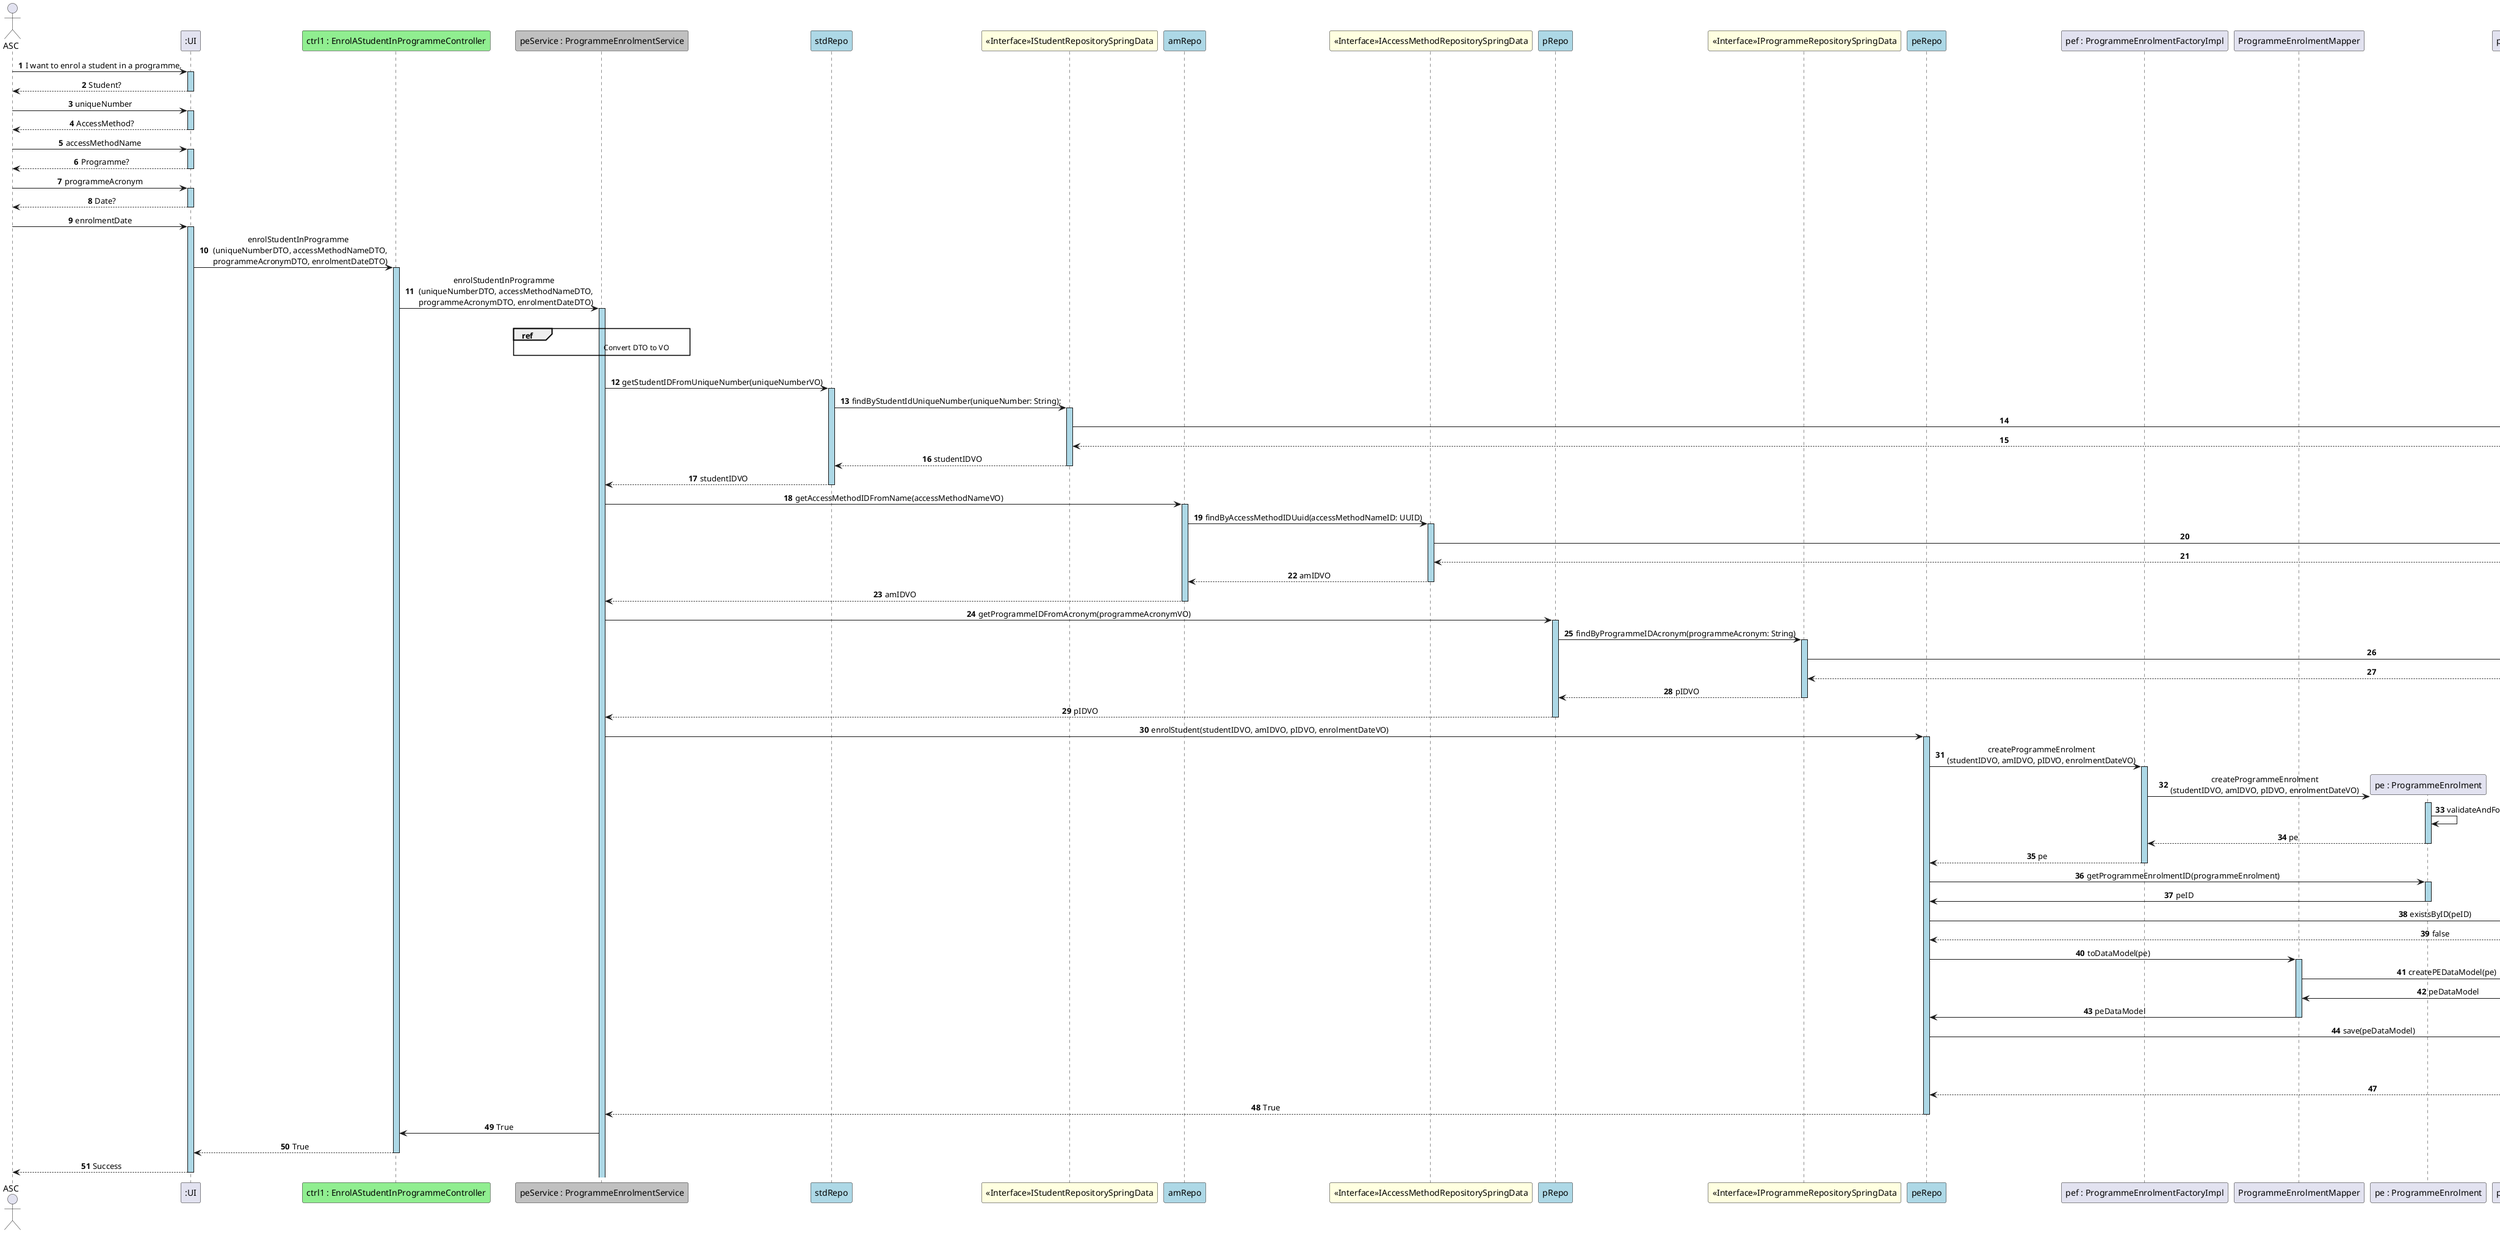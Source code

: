 @startuml
skinparam sequenceMessageAlign center
skinparam sequenceLifeLineBackgroundColor lightblue
autonumber
actor ASC
participant ":UI" as UI
participant "ctrl1 : EnrolAStudentInProgrammeController" as CTRL #lightgreen
participant "peService : ProgrammeEnrolmentService" as PEService #silver
participant "stdRepo" as StudentRepo #lightblue
participant "<<Interface>>IStudentRepositorySpringData" as IStudentRepoSpringData #lightyellow
participant "amRepo" as AccessMethodRepo #lightblue
participant "<<Interface>>IAccessMethodRepositorySpringData" as IAMRepoSpringData #lightyellow
participant "pRepo" as ProgrammeRepo #lightblue
participant "<<Interface>>IProgrammeRepositorySpringData" as IProgrammeRepoSpringData #lightyellow
participant "peRepo" as ProgrammeEnrolmentRepo #lightblue
participant "pef : ProgrammeEnrolmentFactoryImpl" as PEFactory
participant "ProgrammeEnrolmentMapper" as PEMapper
participant "pe : ProgrammeEnrolment" as ProgrammeEnrolment
participant "peDataModel : ProgrammeEnrolmentDataModel" as PEDataModel
participant "<<Interface>>IProgrammeEnrolmentRepositorySpringData" as IPERepoSpringData #lightyellow


ASC -> UI : I want to enrol a student in a programme.
activate UI
UI --> ASC : Student?
deactivate UI
ASC -> UI : uniqueNumber
activate UI
UI --> ASC : AccessMethod?
deactivate UI
ASC -> UI : accessMethodName
activate UI
UI --> ASC : Programme?
deactivate UI
ASC -> UI : programmeAcronym
activate UI
UI --> ASC : Date?
deactivate UI
ASC -> UI : enrolmentDate
activate UI
UI -> CTRL : enrolStudentInProgramme \n (uniqueNumberDTO, accessMethodNameDTO,\n programmeAcronymDTO, enrolmentDateDTO)
activate CTRL
CTRL -> PEService : enrolStudentInProgramme \n (uniqueNumberDTO, accessMethodNameDTO,\n programmeAcronymDTO, enrolmentDateDTO)
activate PEService
|||
ref over PEService
    \t \t \t \t \t Convert DTO to VO \t
end ref
|||

PEService -> StudentRepo : getStudentIDFromUniqueNumber(uniqueNumberVO)
activate StudentRepo
StudentRepo -> IStudentRepoSpringData : findByStudentIdUniqueNumber(uniqueNumber: String);
activate IStudentRepoSpringData
IStudentRepoSpringData -> :
IStudentRepoSpringData <-- :
StudentRepo <-- IStudentRepoSpringData : studentIDVO
deactivate IStudentRepoSpringData
StudentRepo --> PEService : studentIDVO
deactivate StudentRepo

PEService -> AccessMethodRepo : getAccessMethodIDFromName(accessMethodNameVO)
activate AccessMethodRepo
AccessMethodRepo -> IAMRepoSpringData : findByAccessMethodIDUuid(accessMethodNameID: UUID)
activate IAMRepoSpringData
IAMRepoSpringData -> :
IAMRepoSpringData <-- :
AccessMethodRepo <-- IAMRepoSpringData : amIDVO
deactivate IAMRepoSpringData
AccessMethodRepo --> PEService : amIDVO
deactivate AccessMethodRepo



PEService -> ProgrammeRepo : getProgrammeIDFromAcronym(programmeAcronymVO)
activate ProgrammeRepo
ProgrammeRepo -> IProgrammeRepoSpringData : findByProgrammeIDAcronym(programmeAcronym: String)
activate IProgrammeRepoSpringData
IProgrammeRepoSpringData -> :
IProgrammeRepoSpringData <-- :
ProgrammeRepo <-- IProgrammeRepoSpringData : pIDVO
deactivate IProgrammeRepoSpringData
ProgrammeRepo --> PEService : pIDVO
deactivate ProgrammeRepo

PEService -> ProgrammeEnrolmentRepo: enrolStudent(studentIDVO, amIDVO, pIDVO, enrolmentDateVO)
activate ProgrammeEnrolmentRepo
ProgrammeEnrolmentRepo -> PEFactory: createProgrammeEnrolment\n(studentIDVO, amIDVO, pIDVO, enrolmentDateVO)
activate PEFactory
PEFactory -> ProgrammeEnrolment**: createProgrammeEnrolment\n(studentIDVO, amIDVO, pIDVO, enrolmentDateVO)

activate ProgrammeEnrolment
ProgrammeEnrolment -> ProgrammeEnrolment : validateAndFormatDate(date)
ProgrammeEnrolment --> PEFactory: pe
deactivate ProgrammeEnrolment
PEFactory --> ProgrammeEnrolmentRepo: pe
deactivate PEFactory

ProgrammeEnrolmentRepo -> ProgrammeEnrolment : getProgrammeEnrolmentID(programmeEnrolment)
activate ProgrammeEnrolment
ProgrammeEnrolment -> ProgrammeEnrolmentRepo : peID
deactivate ProgrammeEnrolment

ProgrammeEnrolmentRepo -> : existsByID(peID)
ProgrammeEnrolmentRepo <-- : false

ProgrammeEnrolmentRepo -> PEMapper : toDataModel(pe)
activate PEMapper
PEMapper -> PEDataModel : createPEDataModel(pe)
activate PEDataModel
PEDataModel -> PEMapper : peDataModel
deactivate PEDataModel
PEMapper -> ProgrammeEnrolmentRepo : peDataModel
deactivate PEMapper

ProgrammeEnrolmentRepo -> IPERepoSpringData : save(peDataModel)
activate IPERepoSpringData
IPERepoSpringData ->
IPERepoSpringData <--
IPERepoSpringData --> ProgrammeEnrolmentRepo :
deactivate IPERepoSpringData


ProgrammeEnrolmentRepo --> PEService: True
deactivate ProgrammeEnrolmentRepo

PEService -> CTRL : True

CTRL --> UI : True
deactivate CTRL
UI --> ASC : Success
deactivate UI
Deactivate IPERepoSpringData

@enduml